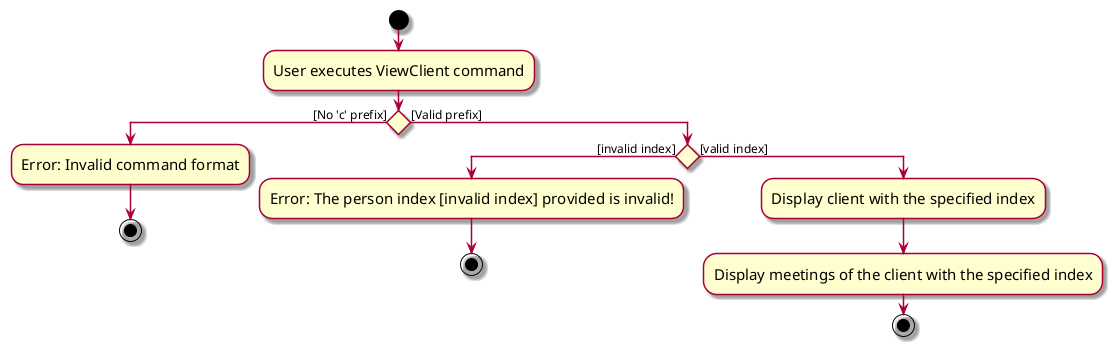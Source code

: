 @startuml
skin rose
skinparam ActivityFontSize 15
skinparam ArrowFontSize 12
start
:User executes ViewClient command;

if () then ([No 'c' prefix])
    -Error: Invalid command format
    stop
else ([Valid prefix])
    if () then ([invalid index])
    -Error: The person index [invalid index] provided is invalid!
    stop
    else([valid index])
        :Display client with the specified index;
        :Display meetings of the client with the specified index;
        stop

endif
@enduml
